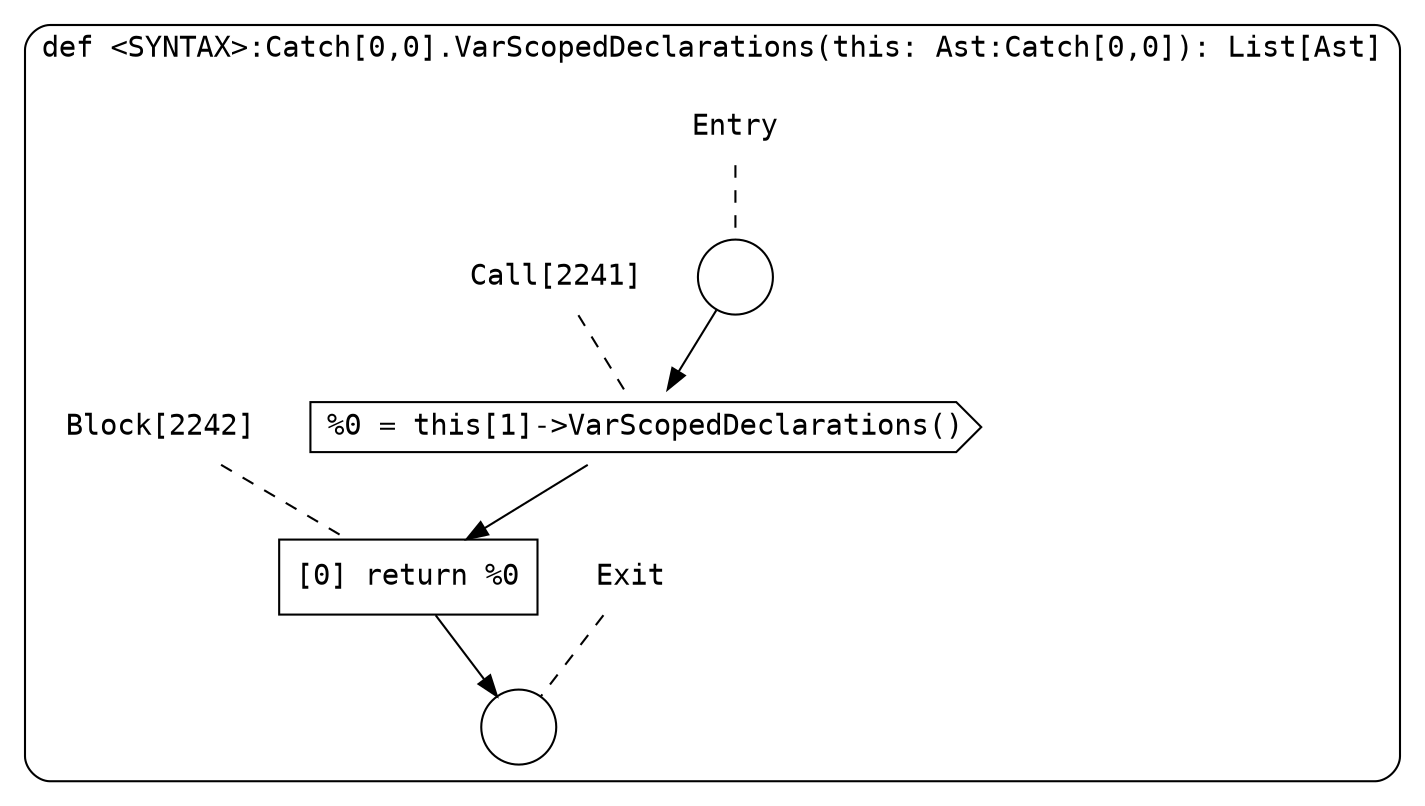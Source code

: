 digraph {
  graph [fontname = "Consolas"]
  node [fontname = "Consolas"]
  edge [fontname = "Consolas"]
  subgraph cluster446 {
    label = "def <SYNTAX>:Catch[0,0].VarScopedDeclarations(this: Ast:Catch[0,0]): List[Ast]"
    style = rounded
    cluster446_entry_name [shape=none, label=<<font color="black">Entry</font>>]
    cluster446_entry_name -> cluster446_entry [arrowhead=none, color="black", style=dashed]
    cluster446_entry [shape=circle label=" " color="black" fillcolor="white" style=filled]
    cluster446_entry -> node2241 [color="black"]
    cluster446_exit_name [shape=none, label=<<font color="black">Exit</font>>]
    cluster446_exit_name -> cluster446_exit [arrowhead=none, color="black", style=dashed]
    cluster446_exit [shape=circle label=" " color="black" fillcolor="white" style=filled]
    node2241_name [shape=none, label=<<font color="black">Call[2241]</font>>]
    node2241_name -> node2241 [arrowhead=none, color="black", style=dashed]
    node2241 [shape=cds, label=<<font color="black">%0 = this[1]-&gt;VarScopedDeclarations()</font>> color="black" fillcolor="white", style=filled]
    node2241 -> node2242 [color="black"]
    node2242_name [shape=none, label=<<font color="black">Block[2242]</font>>]
    node2242_name -> node2242 [arrowhead=none, color="black", style=dashed]
    node2242 [shape=box, label=<<font color="black">[0] return %0<BR ALIGN="LEFT"/></font>> color="black" fillcolor="white", style=filled]
    node2242 -> cluster446_exit [color="black"]
  }
}